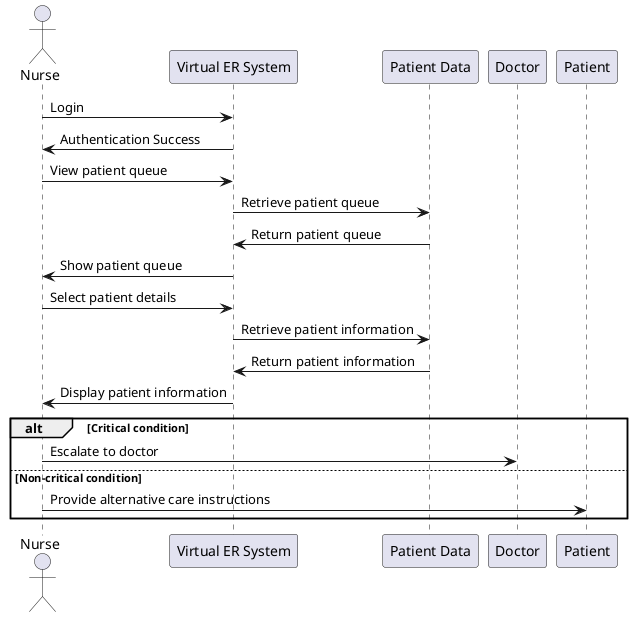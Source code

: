 @startuml Sequence
actor Nurse
participant "Virtual ER System" as ERSystem
participant "Patient Data" as PatientData
participant "Doctor" as Doctor

Nurse -> ERSystem: Login
ERSystem -> Nurse: Authentication Success

Nurse -> ERSystem: View patient queue
ERSystem -> PatientData: Retrieve patient queue
PatientData -> ERSystem: Return patient queue
ERSystem -> Nurse: Show patient queue

Nurse -> ERSystem: Select patient details
ERSystem -> PatientData: Retrieve patient information
PatientData -> ERSystem: Return patient information
ERSystem -> Nurse: Display patient information

alt Critical condition
  Nurse -> Doctor: Escalate to doctor
else Non-critical condition
  Nurse -> Patient: Provide alternative care instructions
end
@enduml